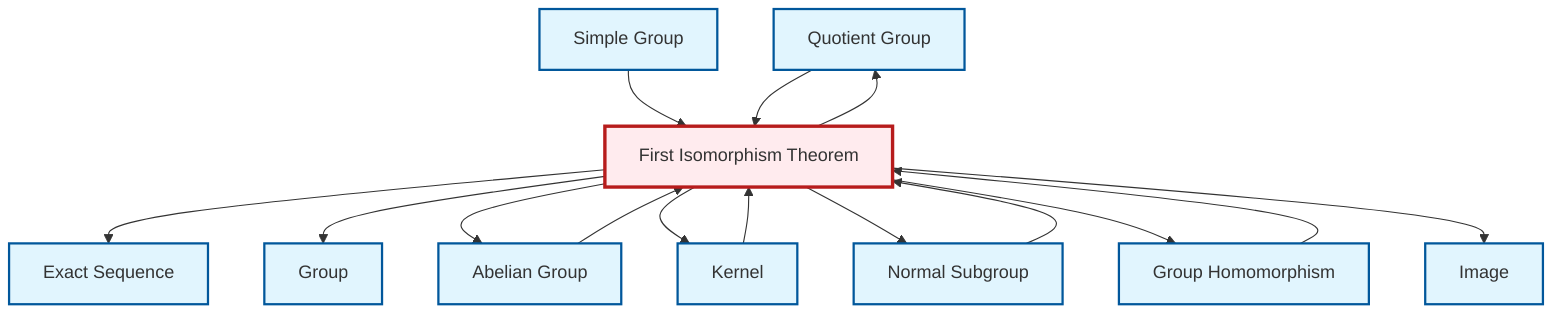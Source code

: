 graph TD
    classDef definition fill:#e1f5fe,stroke:#01579b,stroke-width:2px
    classDef theorem fill:#f3e5f5,stroke:#4a148c,stroke-width:2px
    classDef axiom fill:#fff3e0,stroke:#e65100,stroke-width:2px
    classDef example fill:#e8f5e9,stroke:#1b5e20,stroke-width:2px
    classDef current fill:#ffebee,stroke:#b71c1c,stroke-width:3px
    def-quotient-group["Quotient Group"]:::definition
    def-group["Group"]:::definition
    def-abelian-group["Abelian Group"]:::definition
    def-normal-subgroup["Normal Subgroup"]:::definition
    thm-first-isomorphism["First Isomorphism Theorem"]:::theorem
    def-exact-sequence["Exact Sequence"]:::definition
    def-kernel["Kernel"]:::definition
    def-image["Image"]:::definition
    def-simple-group["Simple Group"]:::definition
    def-homomorphism["Group Homomorphism"]:::definition
    thm-first-isomorphism --> def-exact-sequence
    thm-first-isomorphism --> def-quotient-group
    thm-first-isomorphism --> def-group
    def-homomorphism --> thm-first-isomorphism
    thm-first-isomorphism --> def-abelian-group
    thm-first-isomorphism --> def-kernel
    def-simple-group --> thm-first-isomorphism
    def-normal-subgroup --> thm-first-isomorphism
    def-kernel --> thm-first-isomorphism
    thm-first-isomorphism --> def-normal-subgroup
    thm-first-isomorphism --> def-homomorphism
    def-abelian-group --> thm-first-isomorphism
    thm-first-isomorphism --> def-image
    def-quotient-group --> thm-first-isomorphism
    class thm-first-isomorphism current